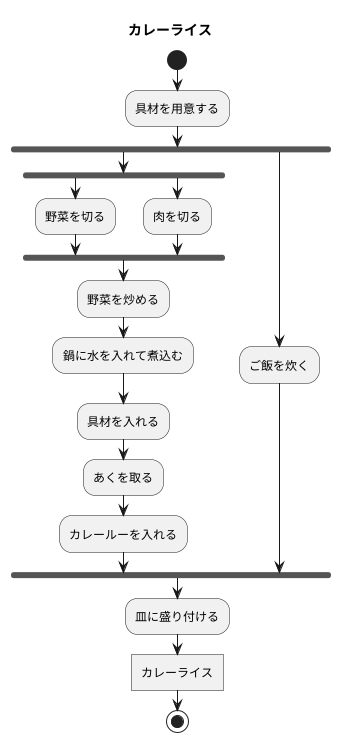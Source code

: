 @startuml カレーライス
title カレーライス
start
:具材を用意する;

fork
fork
:野菜を切る;
fork again
:肉を切る;
end fork
:野菜を炒める;
:鍋に水を入れて煮込む;
:具材を入れる;
:あくを取る;
:カレールーを入れる;
fork again
:ご飯を炊く;
end fork

:皿に盛り付ける;
:カレーライス]

stop
@enduml